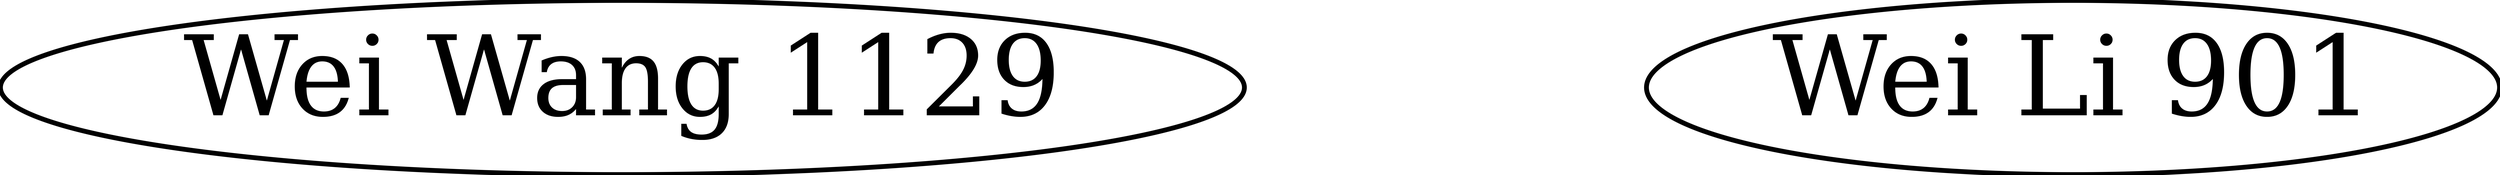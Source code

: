 graph ranked_graph{
graph [fontsize=1000];
edge  [fontsize=1000];
node  [fontsize=1000];
ranksep = 200;
nodesep = 50;
edge [style="setlinewidth(13)"]
node [style="setlinewidth(43)"]
"Wei Wang"[label= "Wei Wang 1129"]
"Wei Li"[label= "Wei Li 901"]
}